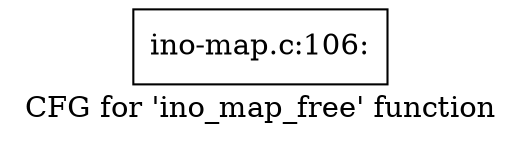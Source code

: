 digraph "CFG for 'ino_map_free' function" {
	label="CFG for 'ino_map_free' function";

	Node0xd849940 [shape=record,label="{ino-map.c:106:}"];
}
